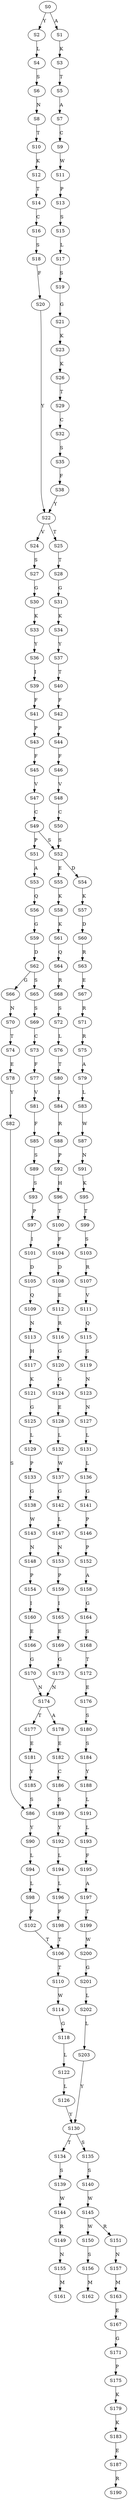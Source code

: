 strict digraph  {
	S0 -> S1 [ label = A ];
	S0 -> S2 [ label = Y ];
	S1 -> S3 [ label = K ];
	S2 -> S4 [ label = L ];
	S3 -> S5 [ label = T ];
	S4 -> S6 [ label = S ];
	S5 -> S7 [ label = A ];
	S6 -> S8 [ label = N ];
	S7 -> S9 [ label = C ];
	S8 -> S10 [ label = T ];
	S9 -> S11 [ label = W ];
	S10 -> S12 [ label = K ];
	S11 -> S13 [ label = P ];
	S12 -> S14 [ label = T ];
	S13 -> S15 [ label = S ];
	S14 -> S16 [ label = C ];
	S15 -> S17 [ label = L ];
	S16 -> S18 [ label = S ];
	S17 -> S19 [ label = S ];
	S18 -> S20 [ label = F ];
	S19 -> S21 [ label = G ];
	S20 -> S22 [ label = Y ];
	S21 -> S23 [ label = K ];
	S22 -> S24 [ label = V ];
	S22 -> S25 [ label = T ];
	S23 -> S26 [ label = K ];
	S24 -> S27 [ label = S ];
	S25 -> S28 [ label = T ];
	S26 -> S29 [ label = T ];
	S27 -> S30 [ label = G ];
	S28 -> S31 [ label = G ];
	S29 -> S32 [ label = C ];
	S30 -> S33 [ label = K ];
	S31 -> S34 [ label = K ];
	S32 -> S35 [ label = S ];
	S33 -> S36 [ label = Y ];
	S34 -> S37 [ label = Y ];
	S35 -> S38 [ label = F ];
	S36 -> S39 [ label = I ];
	S37 -> S40 [ label = T ];
	S38 -> S22 [ label = Y ];
	S39 -> S41 [ label = F ];
	S40 -> S42 [ label = F ];
	S41 -> S43 [ label = P ];
	S42 -> S44 [ label = P ];
	S43 -> S45 [ label = F ];
	S44 -> S46 [ label = F ];
	S45 -> S47 [ label = V ];
	S46 -> S48 [ label = V ];
	S47 -> S49 [ label = C ];
	S48 -> S50 [ label = C ];
	S49 -> S51 [ label = P ];
	S49 -> S52 [ label = S ];
	S50 -> S52 [ label = S ];
	S51 -> S53 [ label = A ];
	S52 -> S54 [ label = D ];
	S52 -> S55 [ label = E ];
	S53 -> S56 [ label = Q ];
	S54 -> S57 [ label = K ];
	S55 -> S58 [ label = K ];
	S56 -> S59 [ label = G ];
	S57 -> S60 [ label = D ];
	S58 -> S61 [ label = K ];
	S59 -> S62 [ label = D ];
	S60 -> S63 [ label = R ];
	S61 -> S64 [ label = Q ];
	S62 -> S65 [ label = S ];
	S62 -> S66 [ label = G ];
	S63 -> S67 [ label = E ];
	S64 -> S68 [ label = R ];
	S65 -> S69 [ label = S ];
	S66 -> S70 [ label = N ];
	S67 -> S71 [ label = R ];
	S68 -> S72 [ label = S ];
	S69 -> S73 [ label = C ];
	S70 -> S74 [ label = T ];
	S71 -> S75 [ label = R ];
	S72 -> S76 [ label = L ];
	S73 -> S77 [ label = F ];
	S74 -> S78 [ label = E ];
	S75 -> S79 [ label = A ];
	S76 -> S80 [ label = T ];
	S77 -> S81 [ label = V ];
	S78 -> S82 [ label = Y ];
	S79 -> S83 [ label = L ];
	S80 -> S84 [ label = I ];
	S81 -> S85 [ label = F ];
	S82 -> S86 [ label = S ];
	S83 -> S87 [ label = W ];
	S84 -> S88 [ label = R ];
	S85 -> S89 [ label = S ];
	S86 -> S90 [ label = Y ];
	S87 -> S91 [ label = N ];
	S88 -> S92 [ label = P ];
	S89 -> S93 [ label = S ];
	S90 -> S94 [ label = L ];
	S91 -> S95 [ label = K ];
	S92 -> S96 [ label = H ];
	S93 -> S97 [ label = P ];
	S94 -> S98 [ label = L ];
	S95 -> S99 [ label = T ];
	S96 -> S100 [ label = T ];
	S97 -> S101 [ label = I ];
	S98 -> S102 [ label = F ];
	S99 -> S103 [ label = S ];
	S100 -> S104 [ label = F ];
	S101 -> S105 [ label = D ];
	S102 -> S106 [ label = T ];
	S103 -> S107 [ label = R ];
	S104 -> S108 [ label = D ];
	S105 -> S109 [ label = Q ];
	S106 -> S110 [ label = T ];
	S107 -> S111 [ label = V ];
	S108 -> S112 [ label = E ];
	S109 -> S113 [ label = N ];
	S110 -> S114 [ label = W ];
	S111 -> S115 [ label = Q ];
	S112 -> S116 [ label = R ];
	S113 -> S117 [ label = H ];
	S114 -> S118 [ label = G ];
	S115 -> S119 [ label = S ];
	S116 -> S120 [ label = G ];
	S117 -> S121 [ label = K ];
	S118 -> S122 [ label = L ];
	S119 -> S123 [ label = N ];
	S120 -> S124 [ label = G ];
	S121 -> S125 [ label = G ];
	S122 -> S126 [ label = L ];
	S123 -> S127 [ label = N ];
	S124 -> S128 [ label = E ];
	S125 -> S129 [ label = L ];
	S126 -> S130 [ label = Y ];
	S127 -> S131 [ label = L ];
	S128 -> S132 [ label = L ];
	S129 -> S133 [ label = P ];
	S130 -> S134 [ label = T ];
	S130 -> S135 [ label = S ];
	S131 -> S136 [ label = L ];
	S132 -> S137 [ label = W ];
	S133 -> S138 [ label = G ];
	S134 -> S139 [ label = S ];
	S135 -> S140 [ label = S ];
	S136 -> S141 [ label = G ];
	S137 -> S142 [ label = G ];
	S138 -> S143 [ label = W ];
	S139 -> S144 [ label = W ];
	S140 -> S145 [ label = W ];
	S141 -> S146 [ label = P ];
	S142 -> S147 [ label = L ];
	S143 -> S148 [ label = N ];
	S144 -> S149 [ label = R ];
	S145 -> S150 [ label = W ];
	S145 -> S151 [ label = R ];
	S146 -> S152 [ label = P ];
	S147 -> S153 [ label = N ];
	S148 -> S154 [ label = P ];
	S149 -> S155 [ label = N ];
	S150 -> S156 [ label = S ];
	S151 -> S157 [ label = N ];
	S152 -> S158 [ label = A ];
	S153 -> S159 [ label = P ];
	S154 -> S160 [ label = I ];
	S155 -> S161 [ label = M ];
	S156 -> S162 [ label = M ];
	S157 -> S163 [ label = M ];
	S158 -> S164 [ label = G ];
	S159 -> S165 [ label = I ];
	S160 -> S166 [ label = E ];
	S163 -> S167 [ label = E ];
	S164 -> S168 [ label = S ];
	S165 -> S169 [ label = E ];
	S166 -> S170 [ label = G ];
	S167 -> S171 [ label = G ];
	S168 -> S172 [ label = T ];
	S169 -> S173 [ label = G ];
	S170 -> S174 [ label = N ];
	S171 -> S175 [ label = P ];
	S172 -> S176 [ label = E ];
	S173 -> S174 [ label = N ];
	S174 -> S177 [ label = T ];
	S174 -> S178 [ label = A ];
	S175 -> S179 [ label = K ];
	S176 -> S180 [ label = S ];
	S177 -> S181 [ label = E ];
	S178 -> S182 [ label = E ];
	S179 -> S183 [ label = K ];
	S180 -> S184 [ label = S ];
	S181 -> S185 [ label = Y ];
	S182 -> S186 [ label = C ];
	S183 -> S187 [ label = E ];
	S184 -> S188 [ label = Y ];
	S185 -> S86 [ label = S ];
	S186 -> S189 [ label = S ];
	S187 -> S190 [ label = R ];
	S188 -> S191 [ label = L ];
	S189 -> S192 [ label = Y ];
	S191 -> S193 [ label = L ];
	S192 -> S194 [ label = L ];
	S193 -> S195 [ label = F ];
	S194 -> S196 [ label = L ];
	S195 -> S197 [ label = A ];
	S196 -> S198 [ label = F ];
	S197 -> S199 [ label = T ];
	S198 -> S106 [ label = T ];
	S199 -> S200 [ label = W ];
	S200 -> S201 [ label = G ];
	S201 -> S202 [ label = L ];
	S202 -> S203 [ label = L ];
	S203 -> S130 [ label = Y ];
}

